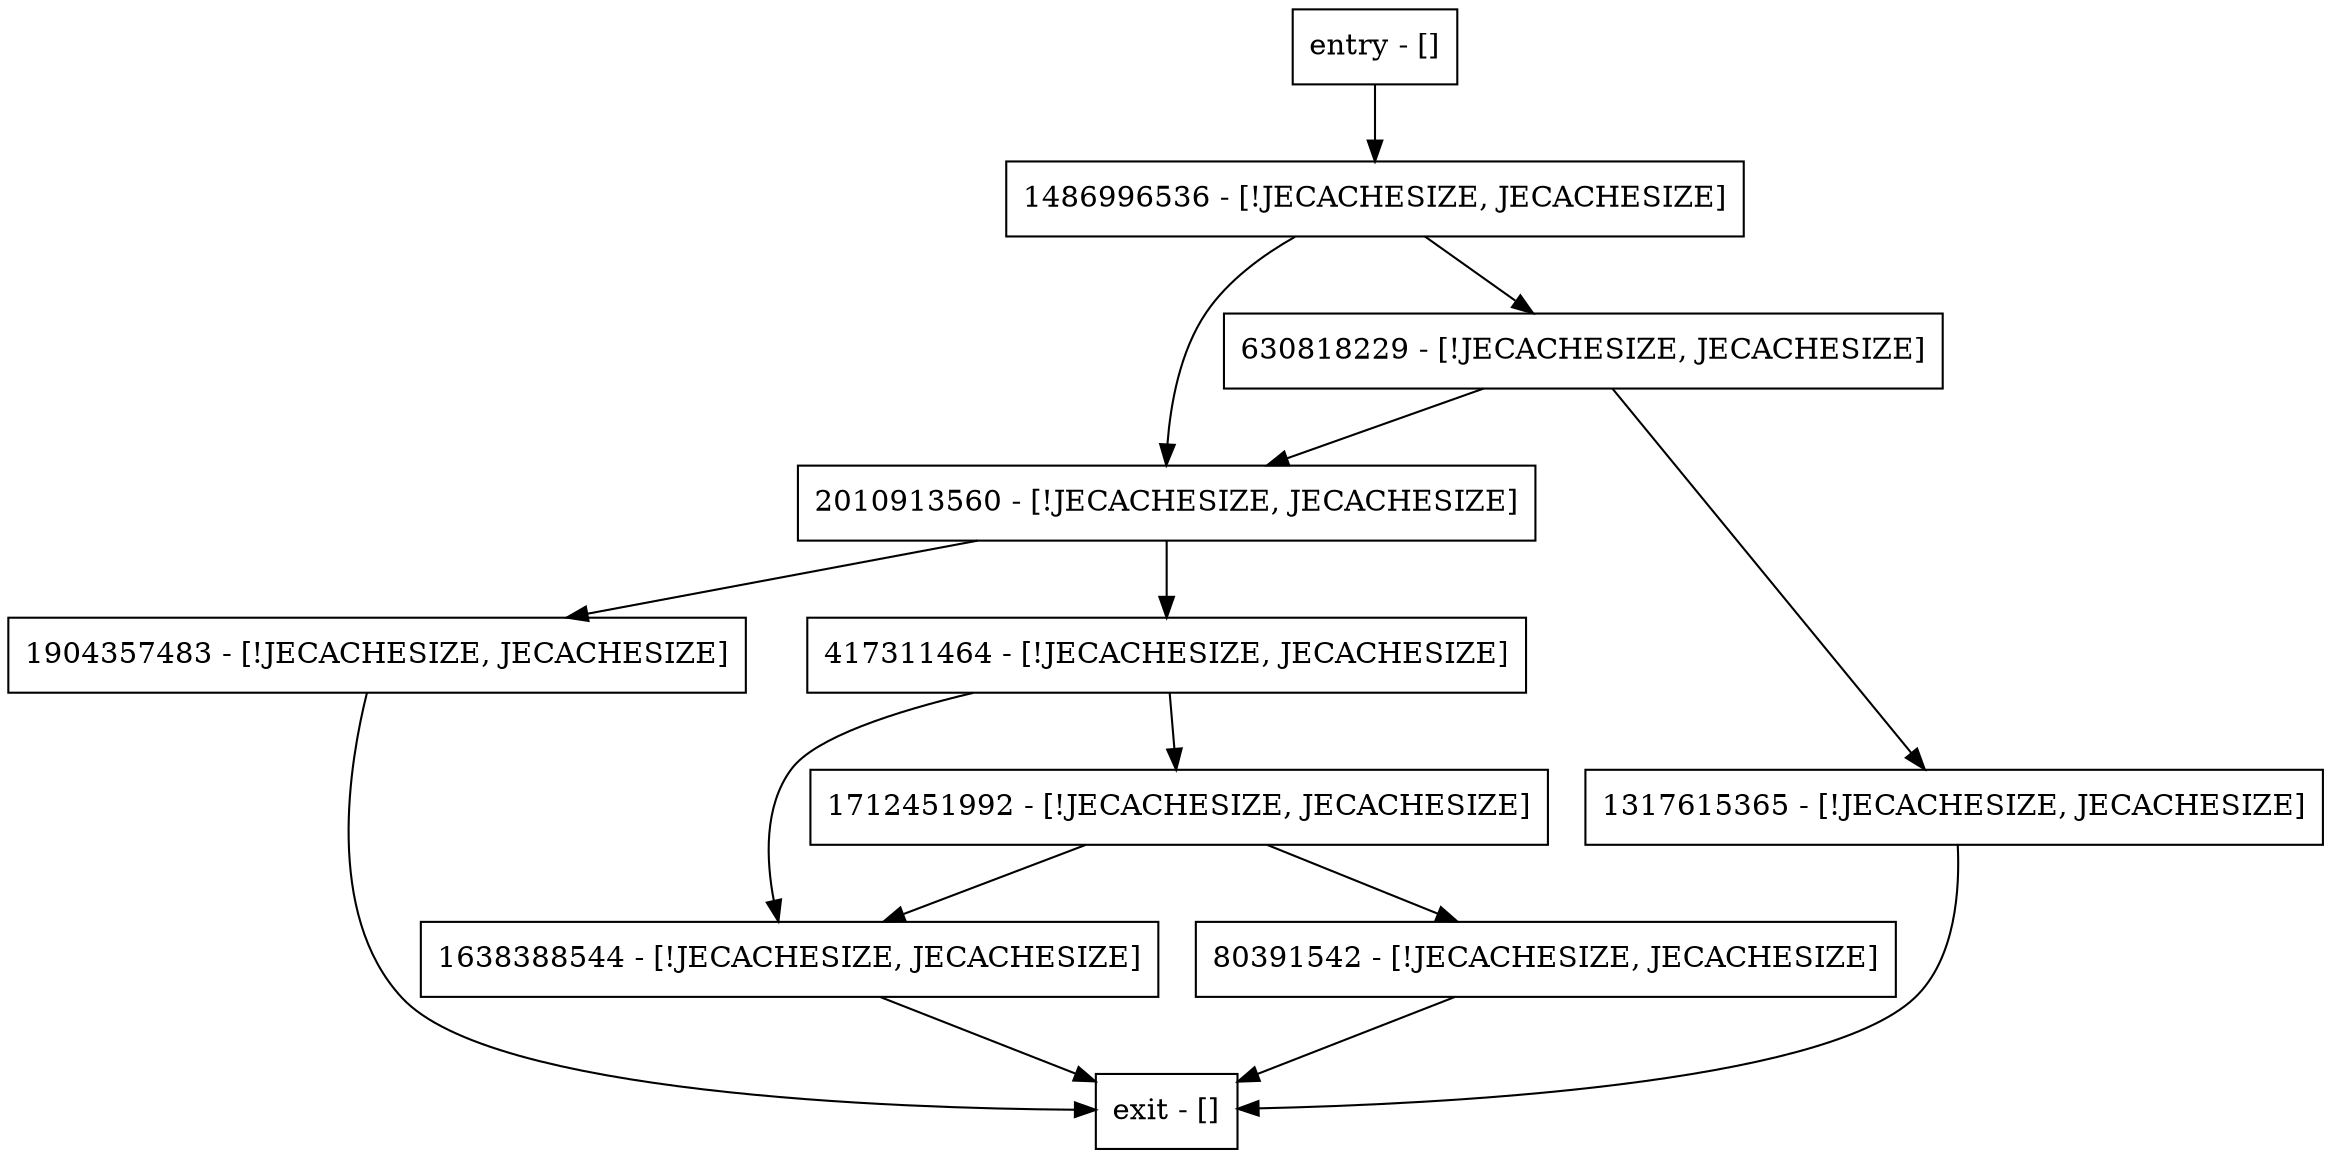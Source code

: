 digraph getBINBytes {
node [shape=record];
entry [label="entry - []"];
exit [label="exit - []"];
2010913560 [label="2010913560 - [!JECACHESIZE, JECACHESIZE]"];
1638388544 [label="1638388544 - [!JECACHESIZE, JECACHESIZE]"];
1317615365 [label="1317615365 - [!JECACHESIZE, JECACHESIZE]"];
1904357483 [label="1904357483 - [!JECACHESIZE, JECACHESIZE]"];
1712451992 [label="1712451992 - [!JECACHESIZE, JECACHESIZE]"];
1486996536 [label="1486996536 - [!JECACHESIZE, JECACHESIZE]"];
417311464 [label="417311464 - [!JECACHESIZE, JECACHESIZE]"];
80391542 [label="80391542 - [!JECACHESIZE, JECACHESIZE]"];
630818229 [label="630818229 - [!JECACHESIZE, JECACHESIZE]"];
entry;
exit;
entry -> 1486996536;
2010913560 -> 1904357483;
2010913560 -> 417311464;
1638388544 -> exit;
1317615365 -> exit;
1904357483 -> exit;
1712451992 -> 1638388544;
1712451992 -> 80391542;
1486996536 -> 2010913560;
1486996536 -> 630818229;
417311464 -> 1638388544;
417311464 -> 1712451992;
80391542 -> exit;
630818229 -> 2010913560;
630818229 -> 1317615365;
}
